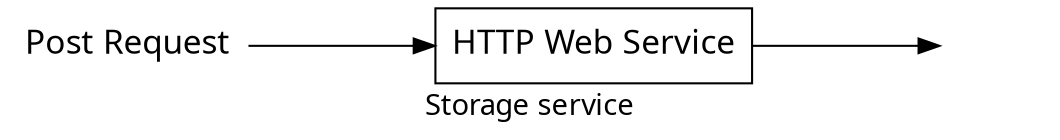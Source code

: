 digraph G {
        graph [fontname = "Century Gothic"];
        node [fontname = "Century Gothic"];
        edge [fontname = "Century Gothic"];

        rankdir = LR;
        compound=true;
        ranksep=1.25;

        node [shape=plaintext, fontsize=16, label=""];

        bgcolor=white;
        edge [arrowsize=1, color=black];
        graph[penwidth=0, labelloc="b"];

        label="Storage service";


        bgcolor=white;
        edge [arrowsize=1, color=black];
        http [label="Post Request"];
        webservice [label="HTTP Web Service", shape=box];
        cloudStorage [image="./assets/Google-Cloud-Storage-Logo.svg"];
        http -> webservice;
        webservice -> cloudStorage;
}
